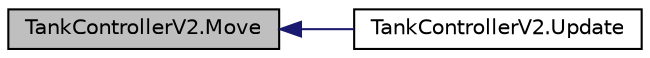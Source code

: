 digraph "TankControllerV2.Move"
{
  edge [fontname="Helvetica",fontsize="10",labelfontname="Helvetica",labelfontsize="10"];
  node [fontname="Helvetica",fontsize="10",shape=record];
  rankdir="LR";
  Node14 [label="TankControllerV2.Move",height=0.2,width=0.4,color="black", fillcolor="grey75", style="filled", fontcolor="black"];
  Node14 -> Node15 [dir="back",color="midnightblue",fontsize="10",style="solid",fontname="Helvetica"];
  Node15 [label="TankControllerV2.Update",height=0.2,width=0.4,color="black", fillcolor="white", style="filled",URL="$class_tank_controller_v2.html#a2b89b9a0368bb90656b15c8a0914dbbb",tooltip="the NPC will always be true. whenever the player feels like playing as the tank he or she will be abl..."];
}
